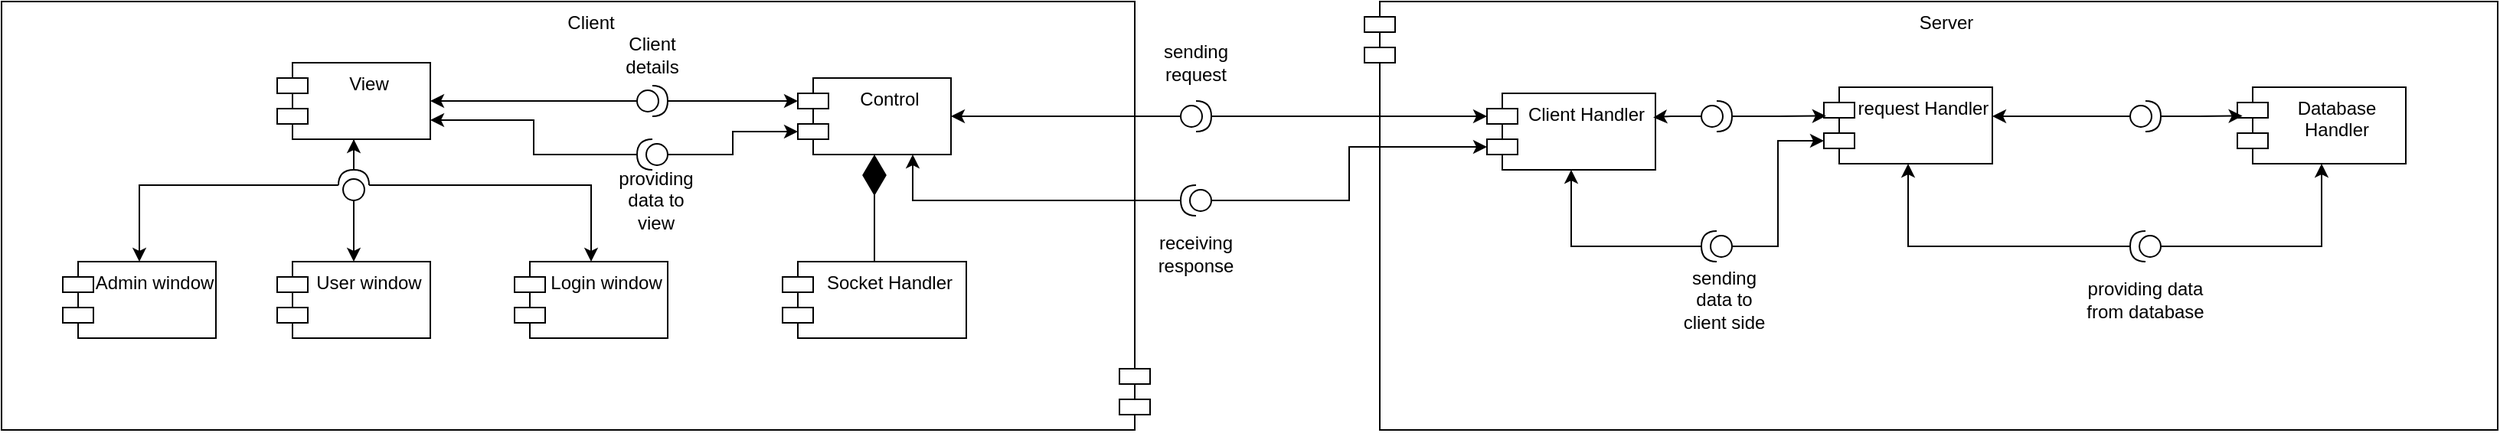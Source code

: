 <mxfile version="24.3.1" type="device">
  <diagram name="Page-1" id="0BG-z3tWj8QJMBqZF5F0">
    <mxGraphModel dx="2214" dy="799" grid="1" gridSize="10" guides="1" tooltips="1" connect="1" arrows="1" fold="1" page="1" pageScale="1" pageWidth="850" pageHeight="1100" math="0" shadow="0">
      <root>
        <mxCell id="0" />
        <mxCell id="1" parent="0" />
        <mxCell id="0AOnHf1nTeX32HPMzBOX-48" value="Client" style="shape=module;align=left;spacingLeft=20;align=center;verticalAlign=top;whiteSpace=wrap;html=1;direction=west;" vertex="1" parent="1">
          <mxGeometry x="-50" y="80" width="750" height="280" as="geometry" />
        </mxCell>
        <mxCell id="0AOnHf1nTeX32HPMzBOX-49" value="Admin window" style="shape=module;align=left;spacingLeft=20;align=center;verticalAlign=top;whiteSpace=wrap;html=1;" vertex="1" parent="1">
          <mxGeometry x="-10" y="250" width="100" height="50" as="geometry" />
        </mxCell>
        <mxCell id="0AOnHf1nTeX32HPMzBOX-50" value="User window" style="shape=module;align=left;spacingLeft=20;align=center;verticalAlign=top;whiteSpace=wrap;html=1;" vertex="1" parent="1">
          <mxGeometry x="130" y="250" width="100" height="50" as="geometry" />
        </mxCell>
        <mxCell id="0AOnHf1nTeX32HPMzBOX-51" value="View" style="shape=module;align=left;spacingLeft=20;align=center;verticalAlign=top;whiteSpace=wrap;html=1;" vertex="1" parent="1">
          <mxGeometry x="130" y="120" width="100" height="50" as="geometry" />
        </mxCell>
        <mxCell id="0AOnHf1nTeX32HPMzBOX-52" value="Socket Handler" style="shape=module;align=left;spacingLeft=20;align=center;verticalAlign=top;whiteSpace=wrap;html=1;" vertex="1" parent="1">
          <mxGeometry x="460" y="250" width="120" height="50" as="geometry" />
        </mxCell>
        <mxCell id="0AOnHf1nTeX32HPMzBOX-53" value="Control" style="shape=module;align=left;spacingLeft=20;align=center;verticalAlign=top;whiteSpace=wrap;html=1;" vertex="1" parent="1">
          <mxGeometry x="470" y="130" width="100" height="50" as="geometry" />
        </mxCell>
        <mxCell id="0AOnHf1nTeX32HPMzBOX-54" value="Login window" style="shape=module;align=left;spacingLeft=20;align=center;verticalAlign=top;whiteSpace=wrap;html=1;" vertex="1" parent="1">
          <mxGeometry x="285" y="250" width="100" height="50" as="geometry" />
        </mxCell>
        <mxCell id="0AOnHf1nTeX32HPMzBOX-58" value="" style="edgeStyle=orthogonalEdgeStyle;rounded=0;orthogonalLoop=1;jettySize=auto;html=1;" edge="1" parent="1" source="0AOnHf1nTeX32HPMzBOX-57" target="0AOnHf1nTeX32HPMzBOX-51">
          <mxGeometry relative="1" as="geometry" />
        </mxCell>
        <mxCell id="0AOnHf1nTeX32HPMzBOX-59" value="" style="edgeStyle=orthogonalEdgeStyle;rounded=0;orthogonalLoop=1;jettySize=auto;html=1;" edge="1" parent="1" source="0AOnHf1nTeX32HPMzBOX-57" target="0AOnHf1nTeX32HPMzBOX-50">
          <mxGeometry relative="1" as="geometry" />
        </mxCell>
        <mxCell id="0AOnHf1nTeX32HPMzBOX-62" style="edgeStyle=orthogonalEdgeStyle;rounded=0;orthogonalLoop=1;jettySize=auto;html=1;entryX=0.5;entryY=0;entryDx=0;entryDy=0;" edge="1" parent="1" source="0AOnHf1nTeX32HPMzBOX-57" target="0AOnHf1nTeX32HPMzBOX-49">
          <mxGeometry relative="1" as="geometry" />
        </mxCell>
        <mxCell id="0AOnHf1nTeX32HPMzBOX-64" style="edgeStyle=orthogonalEdgeStyle;rounded=0;orthogonalLoop=1;jettySize=auto;html=1;" edge="1" parent="1" source="0AOnHf1nTeX32HPMzBOX-57" target="0AOnHf1nTeX32HPMzBOX-54">
          <mxGeometry relative="1" as="geometry" />
        </mxCell>
        <mxCell id="0AOnHf1nTeX32HPMzBOX-57" value="" style="shape=providedRequiredInterface;html=1;verticalLabelPosition=bottom;sketch=0;direction=north;" vertex="1" parent="1">
          <mxGeometry x="170" y="190" width="20" height="20" as="geometry" />
        </mxCell>
        <mxCell id="0AOnHf1nTeX32HPMzBOX-66" style="edgeStyle=orthogonalEdgeStyle;rounded=0;orthogonalLoop=1;jettySize=auto;html=1;exitX=0;exitY=0.5;exitDx=0;exitDy=0;exitPerimeter=0;entryX=1;entryY=0.5;entryDx=0;entryDy=0;" edge="1" parent="1" source="0AOnHf1nTeX32HPMzBOX-65" target="0AOnHf1nTeX32HPMzBOX-51">
          <mxGeometry relative="1" as="geometry" />
        </mxCell>
        <mxCell id="0AOnHf1nTeX32HPMzBOX-65" value="" style="shape=providedRequiredInterface;html=1;verticalLabelPosition=bottom;sketch=0;" vertex="1" parent="1">
          <mxGeometry x="365" y="135" width="20" height="20" as="geometry" />
        </mxCell>
        <mxCell id="0AOnHf1nTeX32HPMzBOX-67" style="edgeStyle=orthogonalEdgeStyle;rounded=0;orthogonalLoop=1;jettySize=auto;html=1;exitX=1;exitY=0.5;exitDx=0;exitDy=0;exitPerimeter=0;entryX=0;entryY=0;entryDx=0;entryDy=15;entryPerimeter=0;" edge="1" parent="1" source="0AOnHf1nTeX32HPMzBOX-65" target="0AOnHf1nTeX32HPMzBOX-53">
          <mxGeometry relative="1" as="geometry" />
        </mxCell>
        <mxCell id="0AOnHf1nTeX32HPMzBOX-68" value="" style="endArrow=diamondThin;endFill=1;endSize=24;html=1;rounded=0;entryX=0.5;entryY=1;entryDx=0;entryDy=0;exitX=0.5;exitY=0;exitDx=0;exitDy=0;" edge="1" parent="1" source="0AOnHf1nTeX32HPMzBOX-52" target="0AOnHf1nTeX32HPMzBOX-53">
          <mxGeometry width="160" relative="1" as="geometry">
            <mxPoint x="490" y="220" as="sourcePoint" />
            <mxPoint x="650" y="220" as="targetPoint" />
          </mxGeometry>
        </mxCell>
        <mxCell id="0AOnHf1nTeX32HPMzBOX-71" style="edgeStyle=orthogonalEdgeStyle;rounded=0;orthogonalLoop=1;jettySize=auto;html=1;entryX=1;entryY=0.5;entryDx=0;entryDy=0;" edge="1" parent="1" source="0AOnHf1nTeX32HPMzBOX-69" target="0AOnHf1nTeX32HPMzBOX-53">
          <mxGeometry relative="1" as="geometry" />
        </mxCell>
        <mxCell id="0AOnHf1nTeX32HPMzBOX-69" value="" style="shape=providedRequiredInterface;html=1;verticalLabelPosition=bottom;sketch=0;" vertex="1" parent="1">
          <mxGeometry x="720" y="145" width="20" height="20" as="geometry" />
        </mxCell>
        <mxCell id="0AOnHf1nTeX32HPMzBOX-70" value="Server" style="shape=module;align=left;spacingLeft=20;align=center;verticalAlign=top;whiteSpace=wrap;html=1;" vertex="1" parent="1">
          <mxGeometry x="840" y="80" width="740" height="280" as="geometry" />
        </mxCell>
        <mxCell id="0AOnHf1nTeX32HPMzBOX-72" value="Client Handler" style="shape=module;align=left;spacingLeft=20;align=center;verticalAlign=top;whiteSpace=wrap;html=1;" vertex="1" parent="1">
          <mxGeometry x="920" y="140" width="110" height="50" as="geometry" />
        </mxCell>
        <mxCell id="0AOnHf1nTeX32HPMzBOX-73" value="request Handler" style="shape=module;align=left;spacingLeft=20;align=center;verticalAlign=top;whiteSpace=wrap;html=1;" vertex="1" parent="1">
          <mxGeometry x="1140" y="136" width="110" height="50" as="geometry" />
        </mxCell>
        <mxCell id="0AOnHf1nTeX32HPMzBOX-74" value="Database Handler" style="shape=module;align=left;spacingLeft=20;align=center;verticalAlign=top;whiteSpace=wrap;html=1;" vertex="1" parent="1">
          <mxGeometry x="1410" y="136" width="110" height="50" as="geometry" />
        </mxCell>
        <mxCell id="0AOnHf1nTeX32HPMzBOX-75" style="edgeStyle=orthogonalEdgeStyle;rounded=0;orthogonalLoop=1;jettySize=auto;html=1;exitX=1;exitY=0.5;exitDx=0;exitDy=0;exitPerimeter=0;entryX=0;entryY=0;entryDx=0;entryDy=15;entryPerimeter=0;" edge="1" parent="1" source="0AOnHf1nTeX32HPMzBOX-69" target="0AOnHf1nTeX32HPMzBOX-72">
          <mxGeometry relative="1" as="geometry" />
        </mxCell>
        <mxCell id="0AOnHf1nTeX32HPMzBOX-76" value="" style="shape=providedRequiredInterface;html=1;verticalLabelPosition=bottom;sketch=0;" vertex="1" parent="1">
          <mxGeometry x="1060" y="145" width="20" height="20" as="geometry" />
        </mxCell>
        <mxCell id="0AOnHf1nTeX32HPMzBOX-79" style="edgeStyle=orthogonalEdgeStyle;rounded=0;orthogonalLoop=1;jettySize=auto;html=1;entryX=0.013;entryY=0.375;entryDx=0;entryDy=0;entryPerimeter=0;" edge="1" parent="1" source="0AOnHf1nTeX32HPMzBOX-76" target="0AOnHf1nTeX32HPMzBOX-73">
          <mxGeometry relative="1" as="geometry" />
        </mxCell>
        <mxCell id="0AOnHf1nTeX32HPMzBOX-80" style="edgeStyle=orthogonalEdgeStyle;rounded=0;orthogonalLoop=1;jettySize=auto;html=1;entryX=0.987;entryY=0.314;entryDx=0;entryDy=0;entryPerimeter=0;" edge="1" parent="1" source="0AOnHf1nTeX32HPMzBOX-76" target="0AOnHf1nTeX32HPMzBOX-72">
          <mxGeometry relative="1" as="geometry" />
        </mxCell>
        <mxCell id="0AOnHf1nTeX32HPMzBOX-81" value="" style="shape=providedRequiredInterface;html=1;verticalLabelPosition=bottom;sketch=0;" vertex="1" parent="1">
          <mxGeometry x="1340" y="145" width="20" height="20" as="geometry" />
        </mxCell>
        <mxCell id="0AOnHf1nTeX32HPMzBOX-82" style="edgeStyle=orthogonalEdgeStyle;rounded=0;orthogonalLoop=1;jettySize=auto;html=1;entryX=1;entryY=0.38;entryDx=0;entryDy=0;entryPerimeter=0;" edge="1" parent="1" source="0AOnHf1nTeX32HPMzBOX-81" target="0AOnHf1nTeX32HPMzBOX-73">
          <mxGeometry relative="1" as="geometry" />
        </mxCell>
        <mxCell id="0AOnHf1nTeX32HPMzBOX-83" style="edgeStyle=orthogonalEdgeStyle;rounded=0;orthogonalLoop=1;jettySize=auto;html=1;exitX=1;exitY=0.5;exitDx=0;exitDy=0;exitPerimeter=0;entryX=0.03;entryY=0.375;entryDx=0;entryDy=0;entryPerimeter=0;" edge="1" parent="1" source="0AOnHf1nTeX32HPMzBOX-81" target="0AOnHf1nTeX32HPMzBOX-74">
          <mxGeometry relative="1" as="geometry" />
        </mxCell>
        <mxCell id="0AOnHf1nTeX32HPMzBOX-87" style="edgeStyle=orthogonalEdgeStyle;rounded=0;orthogonalLoop=1;jettySize=auto;html=1;entryX=0.5;entryY=1;entryDx=0;entryDy=0;" edge="1" parent="1" source="0AOnHf1nTeX32HPMzBOX-84" target="0AOnHf1nTeX32HPMzBOX-74">
          <mxGeometry relative="1" as="geometry" />
        </mxCell>
        <mxCell id="0AOnHf1nTeX32HPMzBOX-88" style="edgeStyle=orthogonalEdgeStyle;rounded=0;orthogonalLoop=1;jettySize=auto;html=1;exitX=1;exitY=0.5;exitDx=0;exitDy=0;exitPerimeter=0;entryX=0.5;entryY=1;entryDx=0;entryDy=0;" edge="1" parent="1" source="0AOnHf1nTeX32HPMzBOX-84" target="0AOnHf1nTeX32HPMzBOX-73">
          <mxGeometry relative="1" as="geometry" />
        </mxCell>
        <mxCell id="0AOnHf1nTeX32HPMzBOX-84" value="" style="shape=providedRequiredInterface;html=1;verticalLabelPosition=bottom;sketch=0;direction=west;" vertex="1" parent="1">
          <mxGeometry x="1340" y="230" width="20" height="20" as="geometry" />
        </mxCell>
        <mxCell id="0AOnHf1nTeX32HPMzBOX-103" style="edgeStyle=orthogonalEdgeStyle;rounded=0;orthogonalLoop=1;jettySize=auto;html=1;entryX=0.5;entryY=1;entryDx=0;entryDy=0;" edge="1" parent="1" source="0AOnHf1nTeX32HPMzBOX-89" target="0AOnHf1nTeX32HPMzBOX-72">
          <mxGeometry relative="1" as="geometry" />
        </mxCell>
        <mxCell id="0AOnHf1nTeX32HPMzBOX-89" value="" style="shape=providedRequiredInterface;html=1;verticalLabelPosition=bottom;sketch=0;direction=west;" vertex="1" parent="1">
          <mxGeometry x="1060" y="230" width="20" height="20" as="geometry" />
        </mxCell>
        <mxCell id="0AOnHf1nTeX32HPMzBOX-95" style="edgeStyle=orthogonalEdgeStyle;rounded=0;orthogonalLoop=1;jettySize=auto;html=1;entryX=0.75;entryY=1;entryDx=0;entryDy=0;" edge="1" parent="1" source="0AOnHf1nTeX32HPMzBOX-92" target="0AOnHf1nTeX32HPMzBOX-53">
          <mxGeometry relative="1" as="geometry" />
        </mxCell>
        <mxCell id="0AOnHf1nTeX32HPMzBOX-92" value="" style="shape=providedRequiredInterface;html=1;verticalLabelPosition=bottom;sketch=0;direction=west;" vertex="1" parent="1">
          <mxGeometry x="720" y="200" width="20" height="20" as="geometry" />
        </mxCell>
        <mxCell id="0AOnHf1nTeX32HPMzBOX-94" style="edgeStyle=orthogonalEdgeStyle;rounded=0;orthogonalLoop=1;jettySize=auto;html=1;entryX=0;entryY=0;entryDx=0;entryDy=35;entryPerimeter=0;" edge="1" parent="1" source="0AOnHf1nTeX32HPMzBOX-92" target="0AOnHf1nTeX32HPMzBOX-72">
          <mxGeometry relative="1" as="geometry" />
        </mxCell>
        <mxCell id="0AOnHf1nTeX32HPMzBOX-98" style="edgeStyle=orthogonalEdgeStyle;rounded=0;orthogonalLoop=1;jettySize=auto;html=1;exitX=1;exitY=0.5;exitDx=0;exitDy=0;exitPerimeter=0;entryX=1;entryY=0.75;entryDx=0;entryDy=0;" edge="1" parent="1" source="0AOnHf1nTeX32HPMzBOX-96" target="0AOnHf1nTeX32HPMzBOX-51">
          <mxGeometry relative="1" as="geometry" />
        </mxCell>
        <mxCell id="0AOnHf1nTeX32HPMzBOX-96" value="" style="shape=providedRequiredInterface;html=1;verticalLabelPosition=bottom;sketch=0;direction=west;" vertex="1" parent="1">
          <mxGeometry x="365" y="170" width="20" height="20" as="geometry" />
        </mxCell>
        <mxCell id="0AOnHf1nTeX32HPMzBOX-97" style="edgeStyle=orthogonalEdgeStyle;rounded=0;orthogonalLoop=1;jettySize=auto;html=1;entryX=0;entryY=0;entryDx=0;entryDy=35;entryPerimeter=0;" edge="1" parent="1" source="0AOnHf1nTeX32HPMzBOX-96" target="0AOnHf1nTeX32HPMzBOX-53">
          <mxGeometry relative="1" as="geometry" />
        </mxCell>
        <mxCell id="0AOnHf1nTeX32HPMzBOX-99" value="Client details" style="text;html=1;align=center;verticalAlign=middle;whiteSpace=wrap;rounded=0;" vertex="1" parent="1">
          <mxGeometry x="345" y="100" width="60" height="30" as="geometry" />
        </mxCell>
        <mxCell id="0AOnHf1nTeX32HPMzBOX-100" value="sending request" style="text;html=1;align=center;verticalAlign=middle;whiteSpace=wrap;rounded=0;" vertex="1" parent="1">
          <mxGeometry x="700" y="105" width="60" height="30" as="geometry" />
        </mxCell>
        <mxCell id="0AOnHf1nTeX32HPMzBOX-101" value="receiving response" style="text;html=1;align=center;verticalAlign=middle;whiteSpace=wrap;rounded=0;" vertex="1" parent="1">
          <mxGeometry x="700" y="230" width="60" height="30" as="geometry" />
        </mxCell>
        <mxCell id="0AOnHf1nTeX32HPMzBOX-104" style="edgeStyle=orthogonalEdgeStyle;rounded=0;orthogonalLoop=1;jettySize=auto;html=1;entryX=0;entryY=0;entryDx=0;entryDy=35;entryPerimeter=0;" edge="1" parent="1" source="0AOnHf1nTeX32HPMzBOX-89" target="0AOnHf1nTeX32HPMzBOX-73">
          <mxGeometry relative="1" as="geometry" />
        </mxCell>
        <mxCell id="0AOnHf1nTeX32HPMzBOX-105" value="providing data from database" style="text;html=1;align=center;verticalAlign=middle;whiteSpace=wrap;rounded=0;" vertex="1" parent="1">
          <mxGeometry x="1310" y="260" width="80" height="30" as="geometry" />
        </mxCell>
        <mxCell id="0AOnHf1nTeX32HPMzBOX-106" value="sending data to client side" style="text;html=1;align=center;verticalAlign=middle;whiteSpace=wrap;rounded=0;" vertex="1" parent="1">
          <mxGeometry x="1040" y="260" width="70" height="30" as="geometry" />
        </mxCell>
        <mxCell id="0AOnHf1nTeX32HPMzBOX-107" value="providing data to view" style="text;html=1;align=center;verticalAlign=middle;whiteSpace=wrap;rounded=0;" vertex="1" parent="1">
          <mxGeometry x="345" y="195" width="65" height="30" as="geometry" />
        </mxCell>
      </root>
    </mxGraphModel>
  </diagram>
</mxfile>
